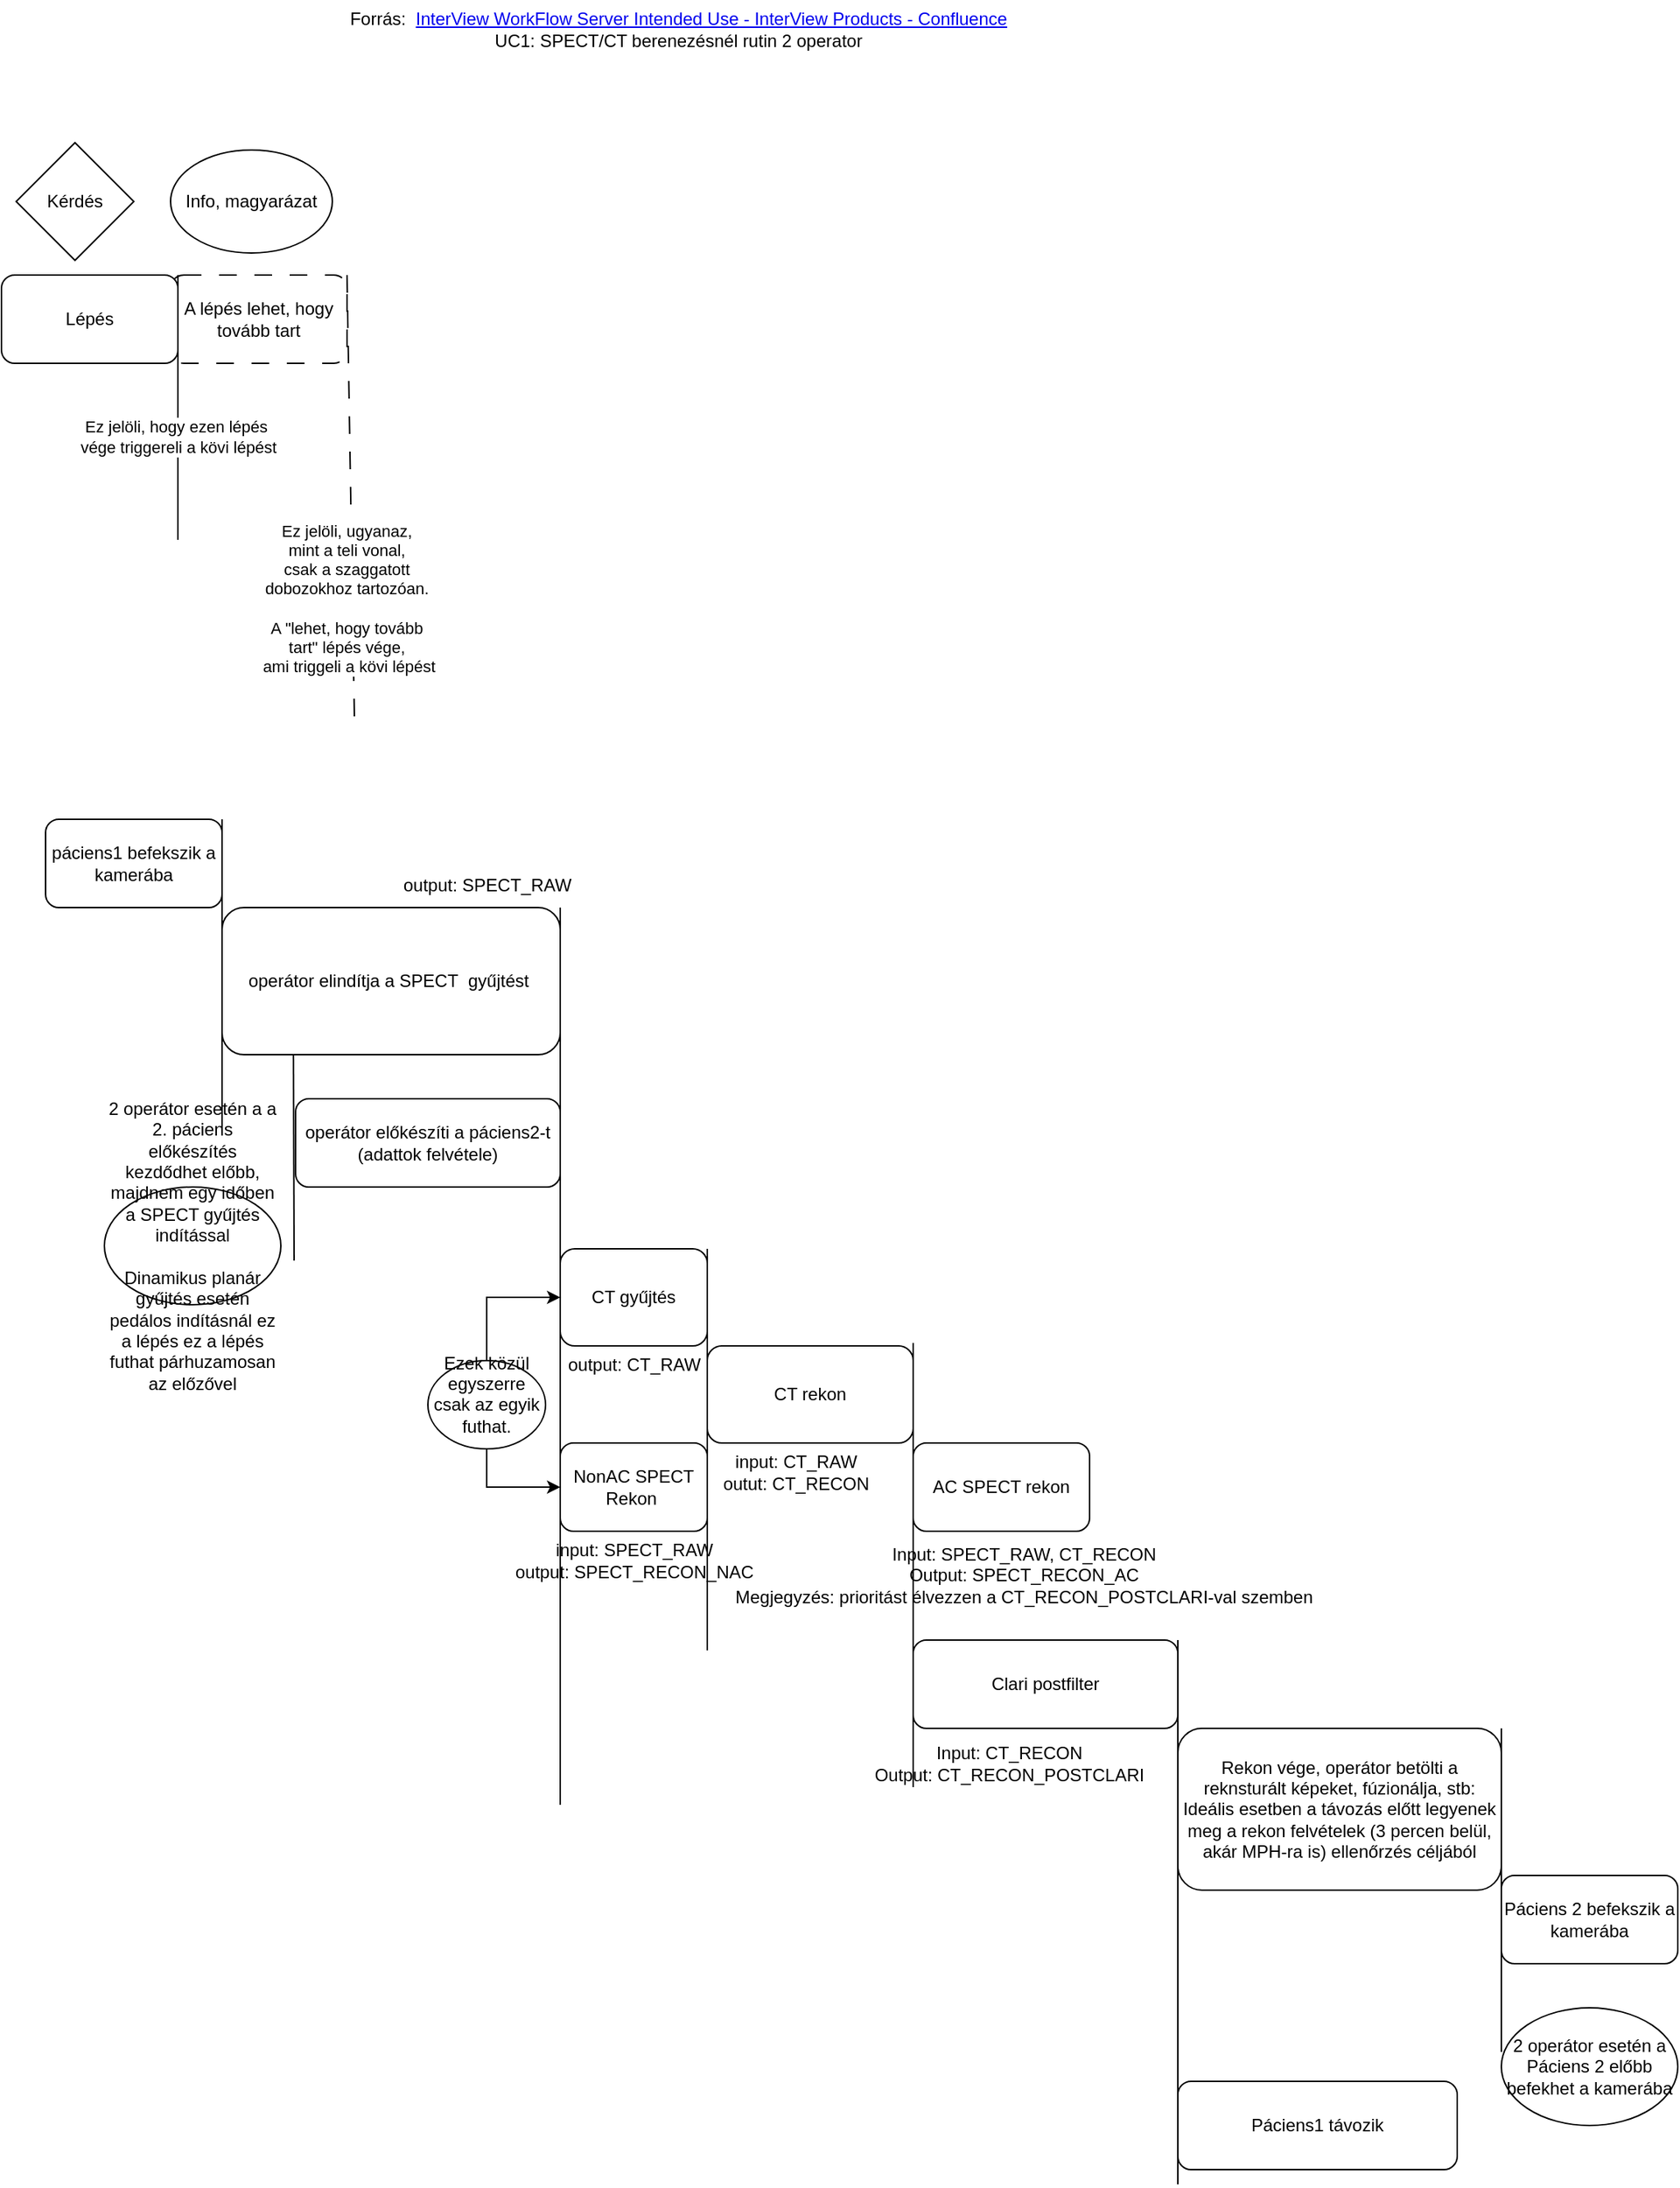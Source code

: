 <mxfile version="24.5.3" type="device">
  <diagram name="Page-1" id="PLRIzc8Z-4Aq02USeluu">
    <mxGraphModel dx="778" dy="540" grid="1" gridSize="10" guides="1" tooltips="1" connect="1" arrows="1" fold="1" page="1" pageScale="1" pageWidth="850" pageHeight="1100" math="0" shadow="0">
      <root>
        <mxCell id="0" />
        <mxCell id="1" parent="0" />
        <mxCell id="aKtxnqK0HoKgMNVSYpRM-1" value="A lépés lehet, hogy tovább tart" style="rounded=1;whiteSpace=wrap;html=1;dashed=1;dashPattern=12 12;" vertex="1" parent="1">
          <mxGeometry x="135" y="200" width="120" height="60" as="geometry" />
        </mxCell>
        <mxCell id="aKtxnqK0HoKgMNVSYpRM-2" value="páciens1 befekszik a kamerába" style="rounded=1;whiteSpace=wrap;html=1;" vertex="1" parent="1">
          <mxGeometry x="50" y="570" width="120" height="60" as="geometry" />
        </mxCell>
        <mxCell id="aKtxnqK0HoKgMNVSYpRM-3" value="" style="endArrow=none;html=1;rounded=0;entryX=1;entryY=0;entryDx=0;entryDy=0;" edge="1" parent="1" target="aKtxnqK0HoKgMNVSYpRM-2">
          <mxGeometry width="50" height="50" relative="1" as="geometry">
            <mxPoint x="170" y="780" as="sourcePoint" />
            <mxPoint x="440" y="740" as="targetPoint" />
          </mxGeometry>
        </mxCell>
        <mxCell id="aKtxnqK0HoKgMNVSYpRM-4" value="&lt;div&gt;operátor elindítja a&amp;nbsp;SPECT&amp;nbsp; gyűjtést&amp;nbsp;&lt;/div&gt;" style="rounded=1;whiteSpace=wrap;html=1;" vertex="1" parent="1">
          <mxGeometry x="170" y="630" width="230" height="100" as="geometry" />
        </mxCell>
        <mxCell id="aKtxnqK0HoKgMNVSYpRM-5" value="&lt;div&gt;operátor előkészíti a páciens2-t (adattok felvétele)&lt;/div&gt;" style="rounded=1;whiteSpace=wrap;html=1;" vertex="1" parent="1">
          <mxGeometry x="220" y="760" width="180" height="60" as="geometry" />
        </mxCell>
        <mxCell id="aKtxnqK0HoKgMNVSYpRM-6" value="" style="endArrow=none;html=1;rounded=0;entryX=1;entryY=0;entryDx=0;entryDy=0;" edge="1" parent="1">
          <mxGeometry width="50" height="50" relative="1" as="geometry">
            <mxPoint x="400" y="1240" as="sourcePoint" />
            <mxPoint x="400" y="630" as="targetPoint" />
          </mxGeometry>
        </mxCell>
        <mxCell id="aKtxnqK0HoKgMNVSYpRM-7" value="Kérdés" style="rhombus;whiteSpace=wrap;html=1;" vertex="1" parent="1">
          <mxGeometry x="30" y="110" width="80" height="80" as="geometry" />
        </mxCell>
        <mxCell id="aKtxnqK0HoKgMNVSYpRM-8" value="Lépés" style="rounded=1;whiteSpace=wrap;html=1;" vertex="1" parent="1">
          <mxGeometry x="20" y="200" width="120" height="60" as="geometry" />
        </mxCell>
        <mxCell id="aKtxnqK0HoKgMNVSYpRM-9" value="" style="endArrow=none;html=1;rounded=0;entryX=1;entryY=0;entryDx=0;entryDy=0;" edge="1" parent="1" target="aKtxnqK0HoKgMNVSYpRM-8">
          <mxGeometry width="50" height="50" relative="1" as="geometry">
            <mxPoint x="140" y="380" as="sourcePoint" />
            <mxPoint x="140" y="310" as="targetPoint" />
          </mxGeometry>
        </mxCell>
        <mxCell id="aKtxnqK0HoKgMNVSYpRM-10" value="Ez jelöli, hogy ezen lépés&amp;nbsp;&lt;div&gt;vége triggereli a kövi lépést&lt;/div&gt;" style="edgeLabel;html=1;align=center;verticalAlign=middle;resizable=0;points=[];" vertex="1" connectable="0" parent="aKtxnqK0HoKgMNVSYpRM-9">
          <mxGeometry y="-3" relative="1" as="geometry">
            <mxPoint x="-3" y="20" as="offset" />
          </mxGeometry>
        </mxCell>
        <mxCell id="aKtxnqK0HoKgMNVSYpRM-11" value="" style="endArrow=none;html=1;rounded=0;dashed=1;dashPattern=12 12;" edge="1" parent="1">
          <mxGeometry width="50" height="50" relative="1" as="geometry">
            <mxPoint x="260" y="500" as="sourcePoint" />
            <mxPoint x="255" y="200" as="targetPoint" />
          </mxGeometry>
        </mxCell>
        <mxCell id="aKtxnqK0HoKgMNVSYpRM-12" value="Ez jelöli, ugyanaz,&amp;nbsp;&lt;div&gt;mint a teli vonal,&amp;nbsp;&lt;div&gt;csak a szaggatott&amp;nbsp;&lt;/div&gt;&lt;div&gt;dobozokhoz tartozóan.&amp;nbsp;&lt;/div&gt;&lt;div&gt;&lt;br&gt;&lt;/div&gt;&lt;div&gt;A &quot;lehet, hogy tovább&amp;nbsp;&lt;/div&gt;&lt;div&gt;tart&quot; lépés vége,&amp;nbsp;&lt;/div&gt;&lt;div&gt;ami triggeli a kövi lépést&lt;/div&gt;&lt;/div&gt;" style="edgeLabel;html=1;align=center;verticalAlign=middle;resizable=0;points=[];" vertex="1" connectable="0" parent="aKtxnqK0HoKgMNVSYpRM-11">
          <mxGeometry y="-3" relative="1" as="geometry">
            <mxPoint x="-5" y="70" as="offset" />
          </mxGeometry>
        </mxCell>
        <mxCell id="aKtxnqK0HoKgMNVSYpRM-13" value="Páciens1 távozik" style="rounded=1;whiteSpace=wrap;html=1;" vertex="1" parent="1">
          <mxGeometry x="820" y="1428" width="190" height="60" as="geometry" />
        </mxCell>
        <mxCell id="aKtxnqK0HoKgMNVSYpRM-14" value="NonAC SPECT Rekon&amp;nbsp;" style="rounded=1;whiteSpace=wrap;html=1;" vertex="1" parent="1">
          <mxGeometry x="400" y="994" width="100" height="60" as="geometry" />
        </mxCell>
        <mxCell id="aKtxnqK0HoKgMNVSYpRM-15" value="" style="endArrow=none;html=1;rounded=0;entryX=1;entryY=0;entryDx=0;entryDy=0;" edge="1" parent="1">
          <mxGeometry width="50" height="50" relative="1" as="geometry">
            <mxPoint x="820" y="1498" as="sourcePoint" />
            <mxPoint x="820" y="1128" as="targetPoint" />
          </mxGeometry>
        </mxCell>
        <mxCell id="aKtxnqK0HoKgMNVSYpRM-16" value="Rekon vége, operátor betölti a reknsturált képeket, fúzionálja, stb: Ideális esetben a távozás előtt legyenek meg a rekon felvételek (3 percen belül, akár MPH-ra is) ellenőrzés céljából" style="rounded=1;whiteSpace=wrap;html=1;" vertex="1" parent="1">
          <mxGeometry x="820" y="1188" width="220" height="110" as="geometry" />
        </mxCell>
        <mxCell id="aKtxnqK0HoKgMNVSYpRM-17" value="" style="endArrow=none;html=1;rounded=0;entryX=1;entryY=0;entryDx=0;entryDy=0;" edge="1" parent="1">
          <mxGeometry width="50" height="50" relative="1" as="geometry">
            <mxPoint x="1040" y="1408" as="sourcePoint" />
            <mxPoint x="1040" y="1188" as="targetPoint" />
          </mxGeometry>
        </mxCell>
        <mxCell id="aKtxnqK0HoKgMNVSYpRM-18" value="&lt;div&gt;Páciens 2 befekszik a kamerába&lt;/div&gt;" style="rounded=1;whiteSpace=wrap;html=1;" vertex="1" parent="1">
          <mxGeometry x="1040" y="1288" width="120" height="60" as="geometry" />
        </mxCell>
        <mxCell id="aKtxnqK0HoKgMNVSYpRM-19" value="output: SPECT_RAW" style="text;html=1;align=center;verticalAlign=middle;resizable=0;points=[];autosize=1;strokeColor=none;fillColor=none;" vertex="1" parent="1">
          <mxGeometry x="280" y="600" width="140" height="30" as="geometry" />
        </mxCell>
        <mxCell id="aKtxnqK0HoKgMNVSYpRM-20" value="&lt;div&gt;&lt;div&gt;input: SPECT_RAW&lt;/div&gt;&lt;div&gt;output: SPECT_RECON_NAC&lt;/div&gt;&lt;/div&gt;" style="text;html=1;align=center;verticalAlign=middle;resizable=0;points=[];autosize=1;strokeColor=none;fillColor=none;" vertex="1" parent="1">
          <mxGeometry x="355" y="1054" width="190" height="40" as="geometry" />
        </mxCell>
        <mxCell id="aKtxnqK0HoKgMNVSYpRM-21" value="CT gyűjtés" style="rounded=1;whiteSpace=wrap;html=1;" vertex="1" parent="1">
          <mxGeometry x="400" y="862" width="100" height="66" as="geometry" />
        </mxCell>
        <mxCell id="aKtxnqK0HoKgMNVSYpRM-22" value="&lt;div&gt;output: CT_RAW&lt;/div&gt;" style="text;html=1;align=center;verticalAlign=middle;resizable=0;points=[];autosize=1;strokeColor=none;fillColor=none;" vertex="1" parent="1">
          <mxGeometry x="395" y="926" width="110" height="30" as="geometry" />
        </mxCell>
        <mxCell id="aKtxnqK0HoKgMNVSYpRM-23" value="" style="endArrow=none;html=1;rounded=0;entryX=1;entryY=0;entryDx=0;entryDy=0;" edge="1" parent="1">
          <mxGeometry width="50" height="50" relative="1" as="geometry">
            <mxPoint x="500" y="1135" as="sourcePoint" />
            <mxPoint x="500" y="862" as="targetPoint" />
          </mxGeometry>
        </mxCell>
        <mxCell id="aKtxnqK0HoKgMNVSYpRM-24" value="CT rekon" style="rounded=1;whiteSpace=wrap;html=1;" vertex="1" parent="1">
          <mxGeometry x="500" y="928" width="140" height="66" as="geometry" />
        </mxCell>
        <mxCell id="aKtxnqK0HoKgMNVSYpRM-25" value="&lt;div&gt;input: CT_RAW&lt;/div&gt;&lt;div&gt;outut: CT_RECON&lt;/div&gt;" style="text;html=1;align=center;verticalAlign=middle;resizable=0;points=[];autosize=1;strokeColor=none;fillColor=none;" vertex="1" parent="1">
          <mxGeometry x="500" y="994" width="120" height="40" as="geometry" />
        </mxCell>
        <mxCell id="aKtxnqK0HoKgMNVSYpRM-26" value="" style="endArrow=none;html=1;rounded=0;entryX=1;entryY=0;entryDx=0;entryDy=0;" edge="1" parent="1">
          <mxGeometry width="50" height="50" relative="1" as="geometry">
            <mxPoint x="640" y="1228" as="sourcePoint" />
            <mxPoint x="640" y="926" as="targetPoint" />
          </mxGeometry>
        </mxCell>
        <mxCell id="aKtxnqK0HoKgMNVSYpRM-27" value="&lt;div&gt;Clari postfilter&lt;/div&gt;" style="rounded=1;whiteSpace=wrap;html=1;" vertex="1" parent="1">
          <mxGeometry x="640" y="1128" width="180" height="60" as="geometry" />
        </mxCell>
        <mxCell id="aKtxnqK0HoKgMNVSYpRM-28" value="&lt;div&gt;Input: CT_RECON&lt;/div&gt;&lt;div&gt;Output: CT_RECON_POSTCLARI&lt;/div&gt;" style="text;html=1;align=center;verticalAlign=middle;resizable=0;points=[];autosize=1;strokeColor=none;fillColor=none;" vertex="1" parent="1">
          <mxGeometry x="600" y="1192" width="210" height="40" as="geometry" />
        </mxCell>
        <mxCell id="aKtxnqK0HoKgMNVSYpRM-29" value="AC SPECT rekon" style="rounded=1;whiteSpace=wrap;html=1;" vertex="1" parent="1">
          <mxGeometry x="640" y="994" width="120" height="60" as="geometry" />
        </mxCell>
        <mxCell id="aKtxnqK0HoKgMNVSYpRM-30" value="&lt;div&gt;Input: SPECT_RAW, CT_RECON&lt;/div&gt;&lt;div&gt;Output: SPECT_RECON_AC&lt;/div&gt;&lt;div&gt;Megjegyzés: prioritást élvezzen a CT_RECON_POSTCLARI-val szemben&lt;/div&gt;" style="text;html=1;align=center;verticalAlign=middle;resizable=0;points=[];autosize=1;strokeColor=none;fillColor=none;" vertex="1" parent="1">
          <mxGeometry x="505" y="1054" width="420" height="60" as="geometry" />
        </mxCell>
        <mxCell id="aKtxnqK0HoKgMNVSYpRM-31" value="Forrás:&amp;nbsp;&amp;nbsp;&lt;a href=&quot;https://confluence.mediso.com/pages/viewpage.action?pageId=334987753&quot;&gt;InterView WorkFlow Server Intended Use - InterView Products - Confluence&lt;/a&gt;&lt;div&gt;&lt;div&gt;UC1: SPECT/CT berenezésnél rutin 2 operator&lt;/div&gt;&lt;/div&gt;" style="text;html=1;align=center;verticalAlign=middle;resizable=0;points=[];autosize=1;strokeColor=none;fillColor=none;" vertex="1" parent="1">
          <mxGeometry x="245" y="13" width="470" height="40" as="geometry" />
        </mxCell>
        <mxCell id="aKtxnqK0HoKgMNVSYpRM-32" value="" style="endArrow=none;html=1;rounded=0;" edge="1" parent="1">
          <mxGeometry width="50" height="50" relative="1" as="geometry">
            <mxPoint x="219" y="870" as="sourcePoint" />
            <mxPoint x="218.57" y="730" as="targetPoint" />
          </mxGeometry>
        </mxCell>
        <mxCell id="aKtxnqK0HoKgMNVSYpRM-33" value="2 operátor esetén a Páciens 2 előbb befekhet a kamerába" style="ellipse;whiteSpace=wrap;html=1;" vertex="1" parent="1">
          <mxGeometry x="1040" y="1378" width="120" height="80" as="geometry" />
        </mxCell>
        <mxCell id="aKtxnqK0HoKgMNVSYpRM-34" value="2 operátor esetén a a 2. páciens előkészítés kezdődhet előbb, majdnem egy időben a SPECT gyűjtés indítással&lt;div&gt;&lt;br&gt;&lt;/div&gt;&lt;div&gt;Dinamikus planár gyűjtés esetén pedálos indításnál ez a lépés ez a lépés futhat párhuzamosan az előzővel&lt;/div&gt;" style="ellipse;whiteSpace=wrap;html=1;" vertex="1" parent="1">
          <mxGeometry x="90" y="820" width="120" height="80" as="geometry" />
        </mxCell>
        <mxCell id="aKtxnqK0HoKgMNVSYpRM-35" style="edgeStyle=orthogonalEdgeStyle;rounded=0;orthogonalLoop=1;jettySize=auto;html=1;exitX=0.5;exitY=0;exitDx=0;exitDy=0;entryX=0;entryY=0.5;entryDx=0;entryDy=0;" edge="1" parent="1" source="aKtxnqK0HoKgMNVSYpRM-37" target="aKtxnqK0HoKgMNVSYpRM-21">
          <mxGeometry relative="1" as="geometry" />
        </mxCell>
        <mxCell id="aKtxnqK0HoKgMNVSYpRM-36" style="edgeStyle=orthogonalEdgeStyle;rounded=0;orthogonalLoop=1;jettySize=auto;html=1;exitX=0.5;exitY=1;exitDx=0;exitDy=0;entryX=0;entryY=0.5;entryDx=0;entryDy=0;" edge="1" parent="1" source="aKtxnqK0HoKgMNVSYpRM-37" target="aKtxnqK0HoKgMNVSYpRM-14">
          <mxGeometry relative="1" as="geometry" />
        </mxCell>
        <mxCell id="aKtxnqK0HoKgMNVSYpRM-37" value="Ezek közül egyszerre csak az egyik futhat.&lt;div&gt;&lt;br&gt;&lt;/div&gt;" style="ellipse;whiteSpace=wrap;html=1;" vertex="1" parent="1">
          <mxGeometry x="310" y="938" width="80" height="60" as="geometry" />
        </mxCell>
        <mxCell id="aKtxnqK0HoKgMNVSYpRM-38" value="Info, magyarázat" style="ellipse;whiteSpace=wrap;html=1;" vertex="1" parent="1">
          <mxGeometry x="135" y="115" width="110" height="70" as="geometry" />
        </mxCell>
      </root>
    </mxGraphModel>
  </diagram>
</mxfile>
